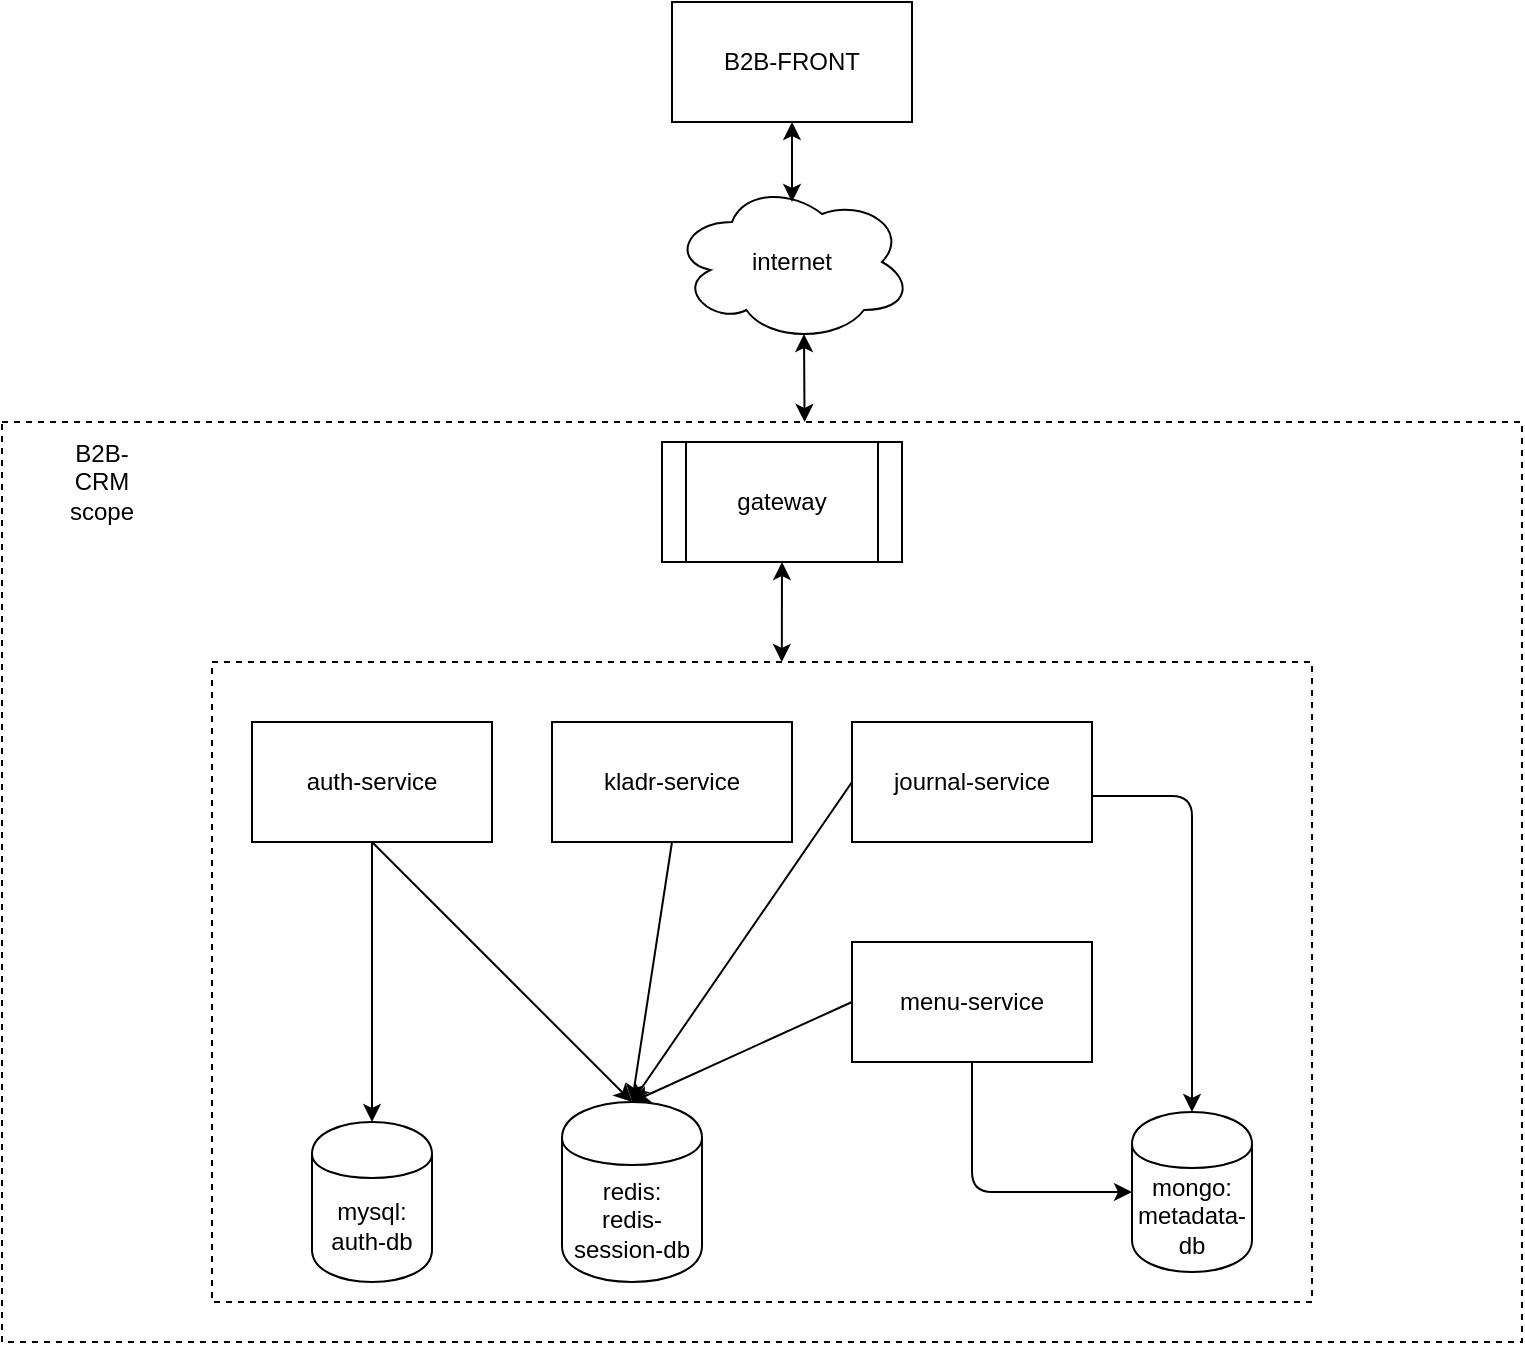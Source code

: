 <mxfile pages="1" version="11.2.5" type="github"><diagram id="9of4T-WavQ28WKTLRpVf" name="Page-1"><mxGraphModel dx="1035" dy="568" grid="1" gridSize="10" guides="1" tooltips="1" connect="1" arrows="1" fold="1" page="1" pageScale="1" pageWidth="827" pageHeight="1169" math="0" shadow="0"><root><mxCell id="0"/><mxCell id="1" parent="0"/><mxCell id="By4VLlDBwi9CDlPTn6yM-10" value="" style="rounded=0;whiteSpace=wrap;html=1;dashed=1;fillColor=none;" vertex="1" parent="1"><mxGeometry x="40" y="220" width="760" height="460" as="geometry"/></mxCell><mxCell id="By4VLlDBwi9CDlPTn6yM-22" style="edgeStyle=orthogonalEdgeStyle;rounded=0;orthogonalLoop=1;jettySize=auto;html=1;exitX=0.5;exitY=1;exitDx=0;exitDy=0;entryX=0.5;entryY=0;entryDx=0;entryDy=0;" edge="1" parent="1" source="By4VLlDBwi9CDlPTn6yM-14" target="By4VLlDBwi9CDlPTn6yM-15"><mxGeometry relative="1" as="geometry"/></mxCell><mxCell id="By4VLlDBwi9CDlPTn6yM-14" value="auth-service" style="rounded=0;whiteSpace=wrap;html=1;" vertex="1" parent="1"><mxGeometry x="165" y="370" width="120" height="60" as="geometry"/></mxCell><mxCell id="By4VLlDBwi9CDlPTn6yM-15" value="mysql:&lt;br&gt;auth-db" style="shape=cylinder;whiteSpace=wrap;html=1;boundedLbl=1;backgroundOutline=1;fillColor=none;" vertex="1" parent="1"><mxGeometry x="195" y="570" width="60" height="80" as="geometry"/></mxCell><mxCell id="By4VLlDBwi9CDlPTn6yM-16" value="redis:&lt;br&gt;redis-session-db" style="shape=cylinder;whiteSpace=wrap;html=1;boundedLbl=1;backgroundOutline=1;fillColor=none;" vertex="1" parent="1"><mxGeometry x="320" y="560" width="70" height="90" as="geometry"/></mxCell><mxCell id="By4VLlDBwi9CDlPTn6yM-17" value="kladr-service" style="rounded=0;whiteSpace=wrap;html=1;fillColor=none;" vertex="1" parent="1"><mxGeometry x="315" y="370" width="120" height="60" as="geometry"/></mxCell><mxCell id="By4VLlDBwi9CDlPTn6yM-18" value="journal-service" style="rounded=0;whiteSpace=wrap;html=1;fillColor=none;" vertex="1" parent="1"><mxGeometry x="465" y="370" width="120" height="60" as="geometry"/></mxCell><mxCell id="By4VLlDBwi9CDlPTn6yM-19" value="mongo:&lt;br&gt;metadata-db" style="shape=cylinder;whiteSpace=wrap;html=1;boundedLbl=1;backgroundOutline=1;fillColor=none;" vertex="1" parent="1"><mxGeometry x="605" y="565" width="60" height="80" as="geometry"/></mxCell><mxCell id="By4VLlDBwi9CDlPTn6yM-21" value="menu-service" style="rounded=0;whiteSpace=wrap;html=1;fillColor=none;" vertex="1" parent="1"><mxGeometry x="465" y="480" width="120" height="60" as="geometry"/></mxCell><mxCell id="By4VLlDBwi9CDlPTn6yM-24" value="" style="endArrow=classic;html=1;exitX=0.5;exitY=1;exitDx=0;exitDy=0;entryX=0.5;entryY=0;entryDx=0;entryDy=0;" edge="1" parent="1" source="By4VLlDBwi9CDlPTn6yM-14" target="By4VLlDBwi9CDlPTn6yM-16"><mxGeometry width="50" height="50" relative="1" as="geometry"><mxPoint x="45" y="870" as="sourcePoint"/><mxPoint x="95" y="820" as="targetPoint"/></mxGeometry></mxCell><mxCell id="By4VLlDBwi9CDlPTn6yM-25" value="" style="endArrow=classic;html=1;exitX=0.5;exitY=1;exitDx=0;exitDy=0;entryX=0.5;entryY=0;entryDx=0;entryDy=0;" edge="1" parent="1" source="By4VLlDBwi9CDlPTn6yM-17" target="By4VLlDBwi9CDlPTn6yM-16"><mxGeometry width="50" height="50" relative="1" as="geometry"><mxPoint x="45" y="870" as="sourcePoint"/><mxPoint x="95" y="820" as="targetPoint"/></mxGeometry></mxCell><mxCell id="By4VLlDBwi9CDlPTn6yM-26" value="" style="endArrow=classic;html=1;exitX=0;exitY=0.5;exitDx=0;exitDy=0;entryX=0.5;entryY=0;entryDx=0;entryDy=0;" edge="1" parent="1" source="By4VLlDBwi9CDlPTn6yM-18" target="By4VLlDBwi9CDlPTn6yM-16"><mxGeometry width="50" height="50" relative="1" as="geometry"><mxPoint x="45" y="870" as="sourcePoint"/><mxPoint x="465" y="510" as="targetPoint"/></mxGeometry></mxCell><mxCell id="By4VLlDBwi9CDlPTn6yM-27" value="" style="endArrow=classic;html=1;exitX=0;exitY=0.5;exitDx=0;exitDy=0;entryX=0.5;entryY=0;entryDx=0;entryDy=0;" edge="1" parent="1" source="By4VLlDBwi9CDlPTn6yM-21" target="By4VLlDBwi9CDlPTn6yM-16"><mxGeometry width="50" height="50" relative="1" as="geometry"><mxPoint x="255" y="720" as="sourcePoint"/><mxPoint x="305" y="670" as="targetPoint"/></mxGeometry></mxCell><mxCell id="By4VLlDBwi9CDlPTn6yM-28" value="" style="endArrow=classic;html=1;entryX=0.5;entryY=0;entryDx=0;entryDy=0;exitX=1;exitY=0.617;exitDx=0;exitDy=0;exitPerimeter=0;" edge="1" parent="1" source="By4VLlDBwi9CDlPTn6yM-18" target="By4VLlDBwi9CDlPTn6yM-19"><mxGeometry width="50" height="50" relative="1" as="geometry"><mxPoint x="595" y="530" as="sourcePoint"/><mxPoint x="645" y="480" as="targetPoint"/><Array as="points"><mxPoint x="635" y="407"/></Array></mxGeometry></mxCell><mxCell id="By4VLlDBwi9CDlPTn6yM-29" value="" style="endArrow=classic;html=1;exitX=0.5;exitY=1;exitDx=0;exitDy=0;entryX=0;entryY=0.5;entryDx=0;entryDy=0;" edge="1" parent="1" source="By4VLlDBwi9CDlPTn6yM-21" target="By4VLlDBwi9CDlPTn6yM-19"><mxGeometry width="50" height="50" relative="1" as="geometry"><mxPoint x="625" y="610" as="sourcePoint"/><mxPoint x="675" y="560" as="targetPoint"/><Array as="points"><mxPoint x="525" y="605"/></Array></mxGeometry></mxCell><mxCell id="By4VLlDBwi9CDlPTn6yM-31" value="gateway&lt;br&gt;" style="shape=process;whiteSpace=wrap;html=1;backgroundOutline=1;fillColor=none;" vertex="1" parent="1"><mxGeometry x="370" y="230" width="120" height="60" as="geometry"/></mxCell><mxCell id="By4VLlDBwi9CDlPTn6yM-32" value="" style="rounded=0;whiteSpace=wrap;html=1;fillColor=none;dashed=1;" vertex="1" parent="1"><mxGeometry x="145" y="340" width="550" height="320" as="geometry"/></mxCell><mxCell id="By4VLlDBwi9CDlPTn6yM-33" value="B2B-CRM scope" style="text;html=1;strokeColor=none;fillColor=none;align=center;verticalAlign=middle;whiteSpace=wrap;rounded=0;dashed=1;" vertex="1" parent="1"><mxGeometry x="70" y="240" width="40" height="20" as="geometry"/></mxCell><mxCell id="By4VLlDBwi9CDlPTn6yM-34" value="" style="endArrow=classic;startArrow=classic;html=1;entryX=0.5;entryY=1;entryDx=0;entryDy=0;exitX=0.518;exitY=0;exitDx=0;exitDy=0;exitPerimeter=0;" edge="1" parent="1" source="By4VLlDBwi9CDlPTn6yM-32" target="By4VLlDBwi9CDlPTn6yM-31"><mxGeometry width="50" height="50" relative="1" as="geometry"><mxPoint x="40" y="750" as="sourcePoint"/><mxPoint x="90" y="700" as="targetPoint"/></mxGeometry></mxCell><mxCell id="By4VLlDBwi9CDlPTn6yM-35" value="B2B-FRONT" style="rounded=0;whiteSpace=wrap;html=1;fillColor=none;" vertex="1" parent="1"><mxGeometry x="375" y="10" width="120" height="60" as="geometry"/></mxCell><mxCell id="By4VLlDBwi9CDlPTn6yM-36" value="internet" style="ellipse;shape=cloud;whiteSpace=wrap;html=1;fillColor=none;" vertex="1" parent="1"><mxGeometry x="375" y="100" width="120" height="80" as="geometry"/></mxCell><mxCell id="By4VLlDBwi9CDlPTn6yM-37" value="" style="endArrow=classic;startArrow=classic;html=1;entryX=0.5;entryY=1;entryDx=0;entryDy=0;exitX=0.5;exitY=0.125;exitDx=0;exitDy=0;exitPerimeter=0;" edge="1" parent="1" source="By4VLlDBwi9CDlPTn6yM-36" target="By4VLlDBwi9CDlPTn6yM-35"><mxGeometry width="50" height="50" relative="1" as="geometry"><mxPoint x="280" y="150" as="sourcePoint"/><mxPoint x="330" y="100" as="targetPoint"/></mxGeometry></mxCell><mxCell id="By4VLlDBwi9CDlPTn6yM-38" value="" style="endArrow=classic;startArrow=classic;html=1;entryX=0.55;entryY=0.95;entryDx=0;entryDy=0;entryPerimeter=0;exitX=0.528;exitY=0;exitDx=0;exitDy=0;exitPerimeter=0;" edge="1" parent="1" source="By4VLlDBwi9CDlPTn6yM-10" target="By4VLlDBwi9CDlPTn6yM-36"><mxGeometry width="50" height="50" relative="1" as="geometry"><mxPoint x="230" y="170" as="sourcePoint"/><mxPoint x="280" y="120" as="targetPoint"/></mxGeometry></mxCell></root></mxGraphModel></diagram></mxfile>